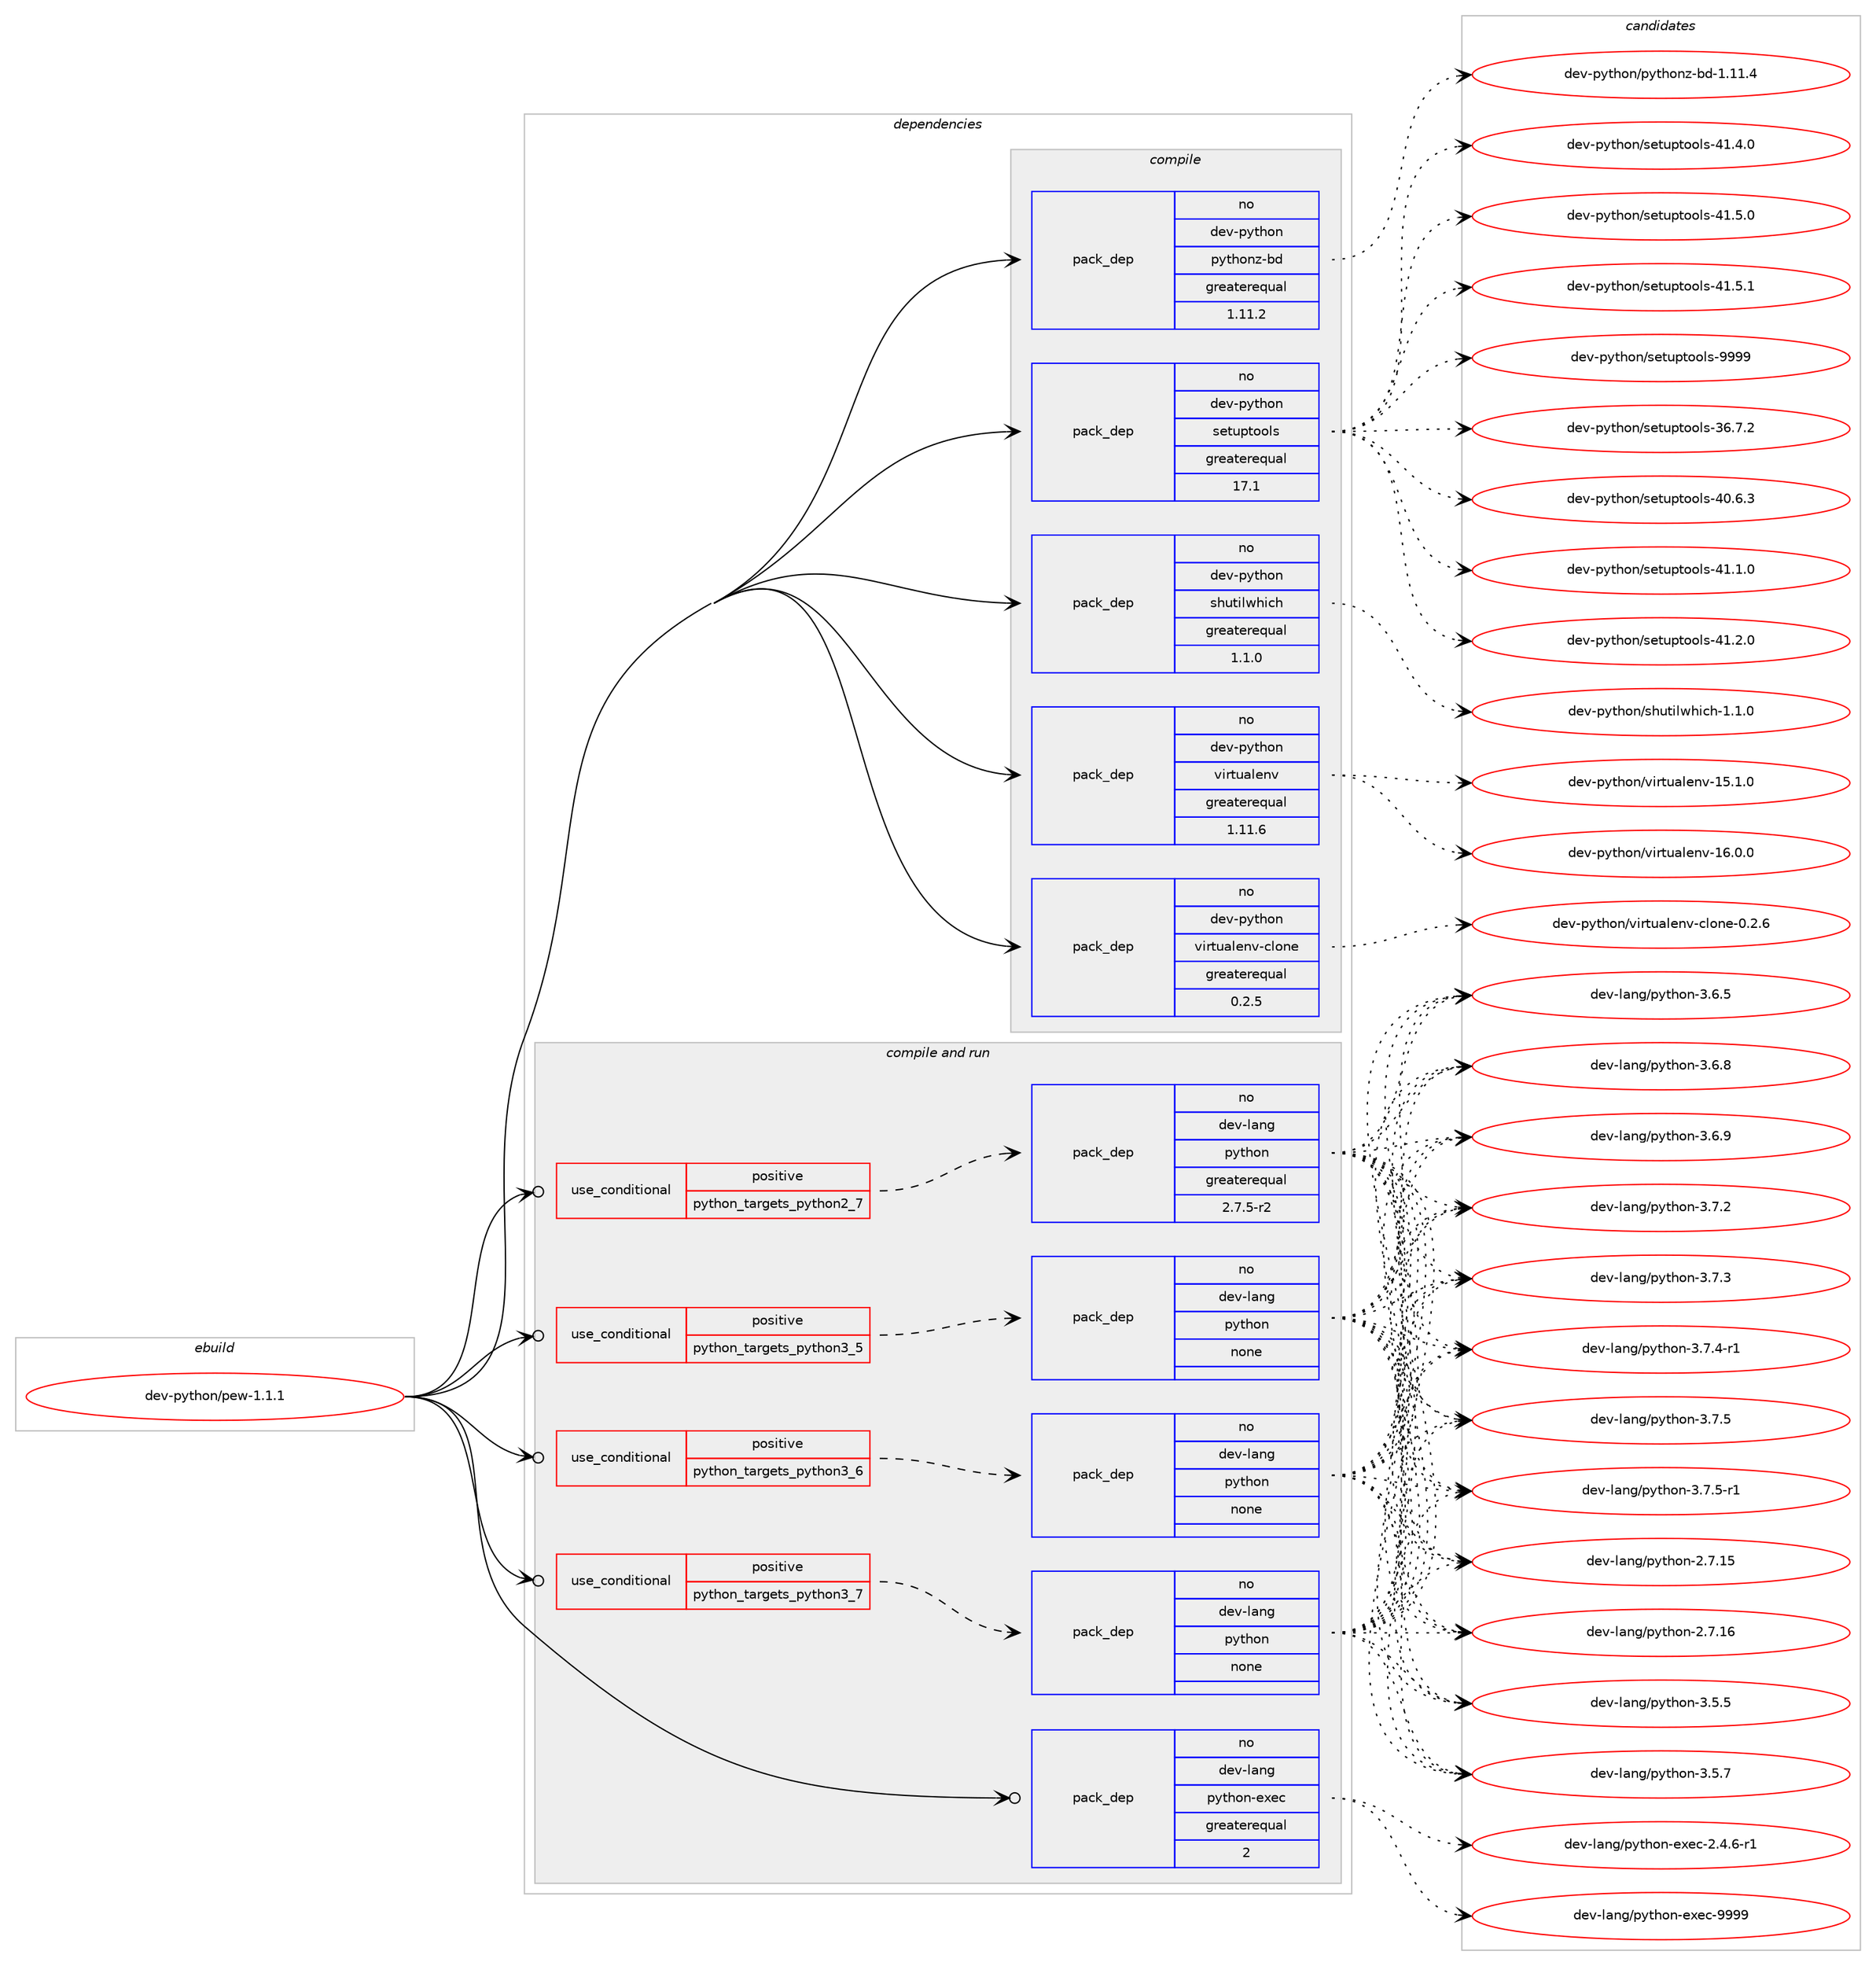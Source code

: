 digraph prolog {

# *************
# Graph options
# *************

newrank=true;
concentrate=true;
compound=true;
graph [rankdir=LR,fontname=Helvetica,fontsize=10,ranksep=1.5];#, ranksep=2.5, nodesep=0.2];
edge  [arrowhead=vee];
node  [fontname=Helvetica,fontsize=10];

# **********
# The ebuild
# **********

subgraph cluster_leftcol {
color=gray;
rank=same;
label=<<i>ebuild</i>>;
id [label="dev-python/pew-1.1.1", color=red, width=4, href="../dev-python/pew-1.1.1.svg"];
}

# ****************
# The dependencies
# ****************

subgraph cluster_midcol {
color=gray;
label=<<i>dependencies</i>>;
subgraph cluster_compile {
fillcolor="#eeeeee";
style=filled;
label=<<i>compile</i>>;
subgraph pack465436 {
dependency621671 [label=<<TABLE BORDER="0" CELLBORDER="1" CELLSPACING="0" CELLPADDING="4" WIDTH="220"><TR><TD ROWSPAN="6" CELLPADDING="30">pack_dep</TD></TR><TR><TD WIDTH="110">no</TD></TR><TR><TD>dev-python</TD></TR><TR><TD>pythonz-bd</TD></TR><TR><TD>greaterequal</TD></TR><TR><TD>1.11.2</TD></TR></TABLE>>, shape=none, color=blue];
}
id:e -> dependency621671:w [weight=20,style="solid",arrowhead="vee"];
subgraph pack465437 {
dependency621672 [label=<<TABLE BORDER="0" CELLBORDER="1" CELLSPACING="0" CELLPADDING="4" WIDTH="220"><TR><TD ROWSPAN="6" CELLPADDING="30">pack_dep</TD></TR><TR><TD WIDTH="110">no</TD></TR><TR><TD>dev-python</TD></TR><TR><TD>setuptools</TD></TR><TR><TD>greaterequal</TD></TR><TR><TD>17.1</TD></TR></TABLE>>, shape=none, color=blue];
}
id:e -> dependency621672:w [weight=20,style="solid",arrowhead="vee"];
subgraph pack465438 {
dependency621673 [label=<<TABLE BORDER="0" CELLBORDER="1" CELLSPACING="0" CELLPADDING="4" WIDTH="220"><TR><TD ROWSPAN="6" CELLPADDING="30">pack_dep</TD></TR><TR><TD WIDTH="110">no</TD></TR><TR><TD>dev-python</TD></TR><TR><TD>shutilwhich</TD></TR><TR><TD>greaterequal</TD></TR><TR><TD>1.1.0</TD></TR></TABLE>>, shape=none, color=blue];
}
id:e -> dependency621673:w [weight=20,style="solid",arrowhead="vee"];
subgraph pack465439 {
dependency621674 [label=<<TABLE BORDER="0" CELLBORDER="1" CELLSPACING="0" CELLPADDING="4" WIDTH="220"><TR><TD ROWSPAN="6" CELLPADDING="30">pack_dep</TD></TR><TR><TD WIDTH="110">no</TD></TR><TR><TD>dev-python</TD></TR><TR><TD>virtualenv</TD></TR><TR><TD>greaterequal</TD></TR><TR><TD>1.11.6</TD></TR></TABLE>>, shape=none, color=blue];
}
id:e -> dependency621674:w [weight=20,style="solid",arrowhead="vee"];
subgraph pack465440 {
dependency621675 [label=<<TABLE BORDER="0" CELLBORDER="1" CELLSPACING="0" CELLPADDING="4" WIDTH="220"><TR><TD ROWSPAN="6" CELLPADDING="30">pack_dep</TD></TR><TR><TD WIDTH="110">no</TD></TR><TR><TD>dev-python</TD></TR><TR><TD>virtualenv-clone</TD></TR><TR><TD>greaterequal</TD></TR><TR><TD>0.2.5</TD></TR></TABLE>>, shape=none, color=blue];
}
id:e -> dependency621675:w [weight=20,style="solid",arrowhead="vee"];
}
subgraph cluster_compileandrun {
fillcolor="#eeeeee";
style=filled;
label=<<i>compile and run</i>>;
subgraph cond144395 {
dependency621676 [label=<<TABLE BORDER="0" CELLBORDER="1" CELLSPACING="0" CELLPADDING="4"><TR><TD ROWSPAN="3" CELLPADDING="10">use_conditional</TD></TR><TR><TD>positive</TD></TR><TR><TD>python_targets_python2_7</TD></TR></TABLE>>, shape=none, color=red];
subgraph pack465441 {
dependency621677 [label=<<TABLE BORDER="0" CELLBORDER="1" CELLSPACING="0" CELLPADDING="4" WIDTH="220"><TR><TD ROWSPAN="6" CELLPADDING="30">pack_dep</TD></TR><TR><TD WIDTH="110">no</TD></TR><TR><TD>dev-lang</TD></TR><TR><TD>python</TD></TR><TR><TD>greaterequal</TD></TR><TR><TD>2.7.5-r2</TD></TR></TABLE>>, shape=none, color=blue];
}
dependency621676:e -> dependency621677:w [weight=20,style="dashed",arrowhead="vee"];
}
id:e -> dependency621676:w [weight=20,style="solid",arrowhead="odotvee"];
subgraph cond144396 {
dependency621678 [label=<<TABLE BORDER="0" CELLBORDER="1" CELLSPACING="0" CELLPADDING="4"><TR><TD ROWSPAN="3" CELLPADDING="10">use_conditional</TD></TR><TR><TD>positive</TD></TR><TR><TD>python_targets_python3_5</TD></TR></TABLE>>, shape=none, color=red];
subgraph pack465442 {
dependency621679 [label=<<TABLE BORDER="0" CELLBORDER="1" CELLSPACING="0" CELLPADDING="4" WIDTH="220"><TR><TD ROWSPAN="6" CELLPADDING="30">pack_dep</TD></TR><TR><TD WIDTH="110">no</TD></TR><TR><TD>dev-lang</TD></TR><TR><TD>python</TD></TR><TR><TD>none</TD></TR><TR><TD></TD></TR></TABLE>>, shape=none, color=blue];
}
dependency621678:e -> dependency621679:w [weight=20,style="dashed",arrowhead="vee"];
}
id:e -> dependency621678:w [weight=20,style="solid",arrowhead="odotvee"];
subgraph cond144397 {
dependency621680 [label=<<TABLE BORDER="0" CELLBORDER="1" CELLSPACING="0" CELLPADDING="4"><TR><TD ROWSPAN="3" CELLPADDING="10">use_conditional</TD></TR><TR><TD>positive</TD></TR><TR><TD>python_targets_python3_6</TD></TR></TABLE>>, shape=none, color=red];
subgraph pack465443 {
dependency621681 [label=<<TABLE BORDER="0" CELLBORDER="1" CELLSPACING="0" CELLPADDING="4" WIDTH="220"><TR><TD ROWSPAN="6" CELLPADDING="30">pack_dep</TD></TR><TR><TD WIDTH="110">no</TD></TR><TR><TD>dev-lang</TD></TR><TR><TD>python</TD></TR><TR><TD>none</TD></TR><TR><TD></TD></TR></TABLE>>, shape=none, color=blue];
}
dependency621680:e -> dependency621681:w [weight=20,style="dashed",arrowhead="vee"];
}
id:e -> dependency621680:w [weight=20,style="solid",arrowhead="odotvee"];
subgraph cond144398 {
dependency621682 [label=<<TABLE BORDER="0" CELLBORDER="1" CELLSPACING="0" CELLPADDING="4"><TR><TD ROWSPAN="3" CELLPADDING="10">use_conditional</TD></TR><TR><TD>positive</TD></TR><TR><TD>python_targets_python3_7</TD></TR></TABLE>>, shape=none, color=red];
subgraph pack465444 {
dependency621683 [label=<<TABLE BORDER="0" CELLBORDER="1" CELLSPACING="0" CELLPADDING="4" WIDTH="220"><TR><TD ROWSPAN="6" CELLPADDING="30">pack_dep</TD></TR><TR><TD WIDTH="110">no</TD></TR><TR><TD>dev-lang</TD></TR><TR><TD>python</TD></TR><TR><TD>none</TD></TR><TR><TD></TD></TR></TABLE>>, shape=none, color=blue];
}
dependency621682:e -> dependency621683:w [weight=20,style="dashed",arrowhead="vee"];
}
id:e -> dependency621682:w [weight=20,style="solid",arrowhead="odotvee"];
subgraph pack465445 {
dependency621684 [label=<<TABLE BORDER="0" CELLBORDER="1" CELLSPACING="0" CELLPADDING="4" WIDTH="220"><TR><TD ROWSPAN="6" CELLPADDING="30">pack_dep</TD></TR><TR><TD WIDTH="110">no</TD></TR><TR><TD>dev-lang</TD></TR><TR><TD>python-exec</TD></TR><TR><TD>greaterequal</TD></TR><TR><TD>2</TD></TR></TABLE>>, shape=none, color=blue];
}
id:e -> dependency621684:w [weight=20,style="solid",arrowhead="odotvee"];
}
subgraph cluster_run {
fillcolor="#eeeeee";
style=filled;
label=<<i>run</i>>;
}
}

# **************
# The candidates
# **************

subgraph cluster_choices {
rank=same;
color=gray;
label=<<i>candidates</i>>;

subgraph choice465436 {
color=black;
nodesep=1;
choice1001011184511212111610411111047112121116104111110122459810045494649494652 [label="dev-python/pythonz-bd-1.11.4", color=red, width=4,href="../dev-python/pythonz-bd-1.11.4.svg"];
dependency621671:e -> choice1001011184511212111610411111047112121116104111110122459810045494649494652:w [style=dotted,weight="100"];
}
subgraph choice465437 {
color=black;
nodesep=1;
choice100101118451121211161041111104711510111611711211611111110811545515446554650 [label="dev-python/setuptools-36.7.2", color=red, width=4,href="../dev-python/setuptools-36.7.2.svg"];
choice100101118451121211161041111104711510111611711211611111110811545524846544651 [label="dev-python/setuptools-40.6.3", color=red, width=4,href="../dev-python/setuptools-40.6.3.svg"];
choice100101118451121211161041111104711510111611711211611111110811545524946494648 [label="dev-python/setuptools-41.1.0", color=red, width=4,href="../dev-python/setuptools-41.1.0.svg"];
choice100101118451121211161041111104711510111611711211611111110811545524946504648 [label="dev-python/setuptools-41.2.0", color=red, width=4,href="../dev-python/setuptools-41.2.0.svg"];
choice100101118451121211161041111104711510111611711211611111110811545524946524648 [label="dev-python/setuptools-41.4.0", color=red, width=4,href="../dev-python/setuptools-41.4.0.svg"];
choice100101118451121211161041111104711510111611711211611111110811545524946534648 [label="dev-python/setuptools-41.5.0", color=red, width=4,href="../dev-python/setuptools-41.5.0.svg"];
choice100101118451121211161041111104711510111611711211611111110811545524946534649 [label="dev-python/setuptools-41.5.1", color=red, width=4,href="../dev-python/setuptools-41.5.1.svg"];
choice10010111845112121116104111110471151011161171121161111111081154557575757 [label="dev-python/setuptools-9999", color=red, width=4,href="../dev-python/setuptools-9999.svg"];
dependency621672:e -> choice100101118451121211161041111104711510111611711211611111110811545515446554650:w [style=dotted,weight="100"];
dependency621672:e -> choice100101118451121211161041111104711510111611711211611111110811545524846544651:w [style=dotted,weight="100"];
dependency621672:e -> choice100101118451121211161041111104711510111611711211611111110811545524946494648:w [style=dotted,weight="100"];
dependency621672:e -> choice100101118451121211161041111104711510111611711211611111110811545524946504648:w [style=dotted,weight="100"];
dependency621672:e -> choice100101118451121211161041111104711510111611711211611111110811545524946524648:w [style=dotted,weight="100"];
dependency621672:e -> choice100101118451121211161041111104711510111611711211611111110811545524946534648:w [style=dotted,weight="100"];
dependency621672:e -> choice100101118451121211161041111104711510111611711211611111110811545524946534649:w [style=dotted,weight="100"];
dependency621672:e -> choice10010111845112121116104111110471151011161171121161111111081154557575757:w [style=dotted,weight="100"];
}
subgraph choice465438 {
color=black;
nodesep=1;
choice100101118451121211161041111104711510411711610510811910410599104454946494648 [label="dev-python/shutilwhich-1.1.0", color=red, width=4,href="../dev-python/shutilwhich-1.1.0.svg"];
dependency621673:e -> choice100101118451121211161041111104711510411711610510811910410599104454946494648:w [style=dotted,weight="100"];
}
subgraph choice465439 {
color=black;
nodesep=1;
choice10010111845112121116104111110471181051141161179710810111011845495346494648 [label="dev-python/virtualenv-15.1.0", color=red, width=4,href="../dev-python/virtualenv-15.1.0.svg"];
choice10010111845112121116104111110471181051141161179710810111011845495446484648 [label="dev-python/virtualenv-16.0.0", color=red, width=4,href="../dev-python/virtualenv-16.0.0.svg"];
dependency621674:e -> choice10010111845112121116104111110471181051141161179710810111011845495346494648:w [style=dotted,weight="100"];
dependency621674:e -> choice10010111845112121116104111110471181051141161179710810111011845495446484648:w [style=dotted,weight="100"];
}
subgraph choice465440 {
color=black;
nodesep=1;
choice1001011184511212111610411111047118105114116117971081011101184599108111110101454846504654 [label="dev-python/virtualenv-clone-0.2.6", color=red, width=4,href="../dev-python/virtualenv-clone-0.2.6.svg"];
dependency621675:e -> choice1001011184511212111610411111047118105114116117971081011101184599108111110101454846504654:w [style=dotted,weight="100"];
}
subgraph choice465441 {
color=black;
nodesep=1;
choice10010111845108971101034711212111610411111045504655464953 [label="dev-lang/python-2.7.15", color=red, width=4,href="../dev-lang/python-2.7.15.svg"];
choice10010111845108971101034711212111610411111045504655464954 [label="dev-lang/python-2.7.16", color=red, width=4,href="../dev-lang/python-2.7.16.svg"];
choice100101118451089711010347112121116104111110455146534653 [label="dev-lang/python-3.5.5", color=red, width=4,href="../dev-lang/python-3.5.5.svg"];
choice100101118451089711010347112121116104111110455146534655 [label="dev-lang/python-3.5.7", color=red, width=4,href="../dev-lang/python-3.5.7.svg"];
choice100101118451089711010347112121116104111110455146544653 [label="dev-lang/python-3.6.5", color=red, width=4,href="../dev-lang/python-3.6.5.svg"];
choice100101118451089711010347112121116104111110455146544656 [label="dev-lang/python-3.6.8", color=red, width=4,href="../dev-lang/python-3.6.8.svg"];
choice100101118451089711010347112121116104111110455146544657 [label="dev-lang/python-3.6.9", color=red, width=4,href="../dev-lang/python-3.6.9.svg"];
choice100101118451089711010347112121116104111110455146554650 [label="dev-lang/python-3.7.2", color=red, width=4,href="../dev-lang/python-3.7.2.svg"];
choice100101118451089711010347112121116104111110455146554651 [label="dev-lang/python-3.7.3", color=red, width=4,href="../dev-lang/python-3.7.3.svg"];
choice1001011184510897110103471121211161041111104551465546524511449 [label="dev-lang/python-3.7.4-r1", color=red, width=4,href="../dev-lang/python-3.7.4-r1.svg"];
choice100101118451089711010347112121116104111110455146554653 [label="dev-lang/python-3.7.5", color=red, width=4,href="../dev-lang/python-3.7.5.svg"];
choice1001011184510897110103471121211161041111104551465546534511449 [label="dev-lang/python-3.7.5-r1", color=red, width=4,href="../dev-lang/python-3.7.5-r1.svg"];
dependency621677:e -> choice10010111845108971101034711212111610411111045504655464953:w [style=dotted,weight="100"];
dependency621677:e -> choice10010111845108971101034711212111610411111045504655464954:w [style=dotted,weight="100"];
dependency621677:e -> choice100101118451089711010347112121116104111110455146534653:w [style=dotted,weight="100"];
dependency621677:e -> choice100101118451089711010347112121116104111110455146534655:w [style=dotted,weight="100"];
dependency621677:e -> choice100101118451089711010347112121116104111110455146544653:w [style=dotted,weight="100"];
dependency621677:e -> choice100101118451089711010347112121116104111110455146544656:w [style=dotted,weight="100"];
dependency621677:e -> choice100101118451089711010347112121116104111110455146544657:w [style=dotted,weight="100"];
dependency621677:e -> choice100101118451089711010347112121116104111110455146554650:w [style=dotted,weight="100"];
dependency621677:e -> choice100101118451089711010347112121116104111110455146554651:w [style=dotted,weight="100"];
dependency621677:e -> choice1001011184510897110103471121211161041111104551465546524511449:w [style=dotted,weight="100"];
dependency621677:e -> choice100101118451089711010347112121116104111110455146554653:w [style=dotted,weight="100"];
dependency621677:e -> choice1001011184510897110103471121211161041111104551465546534511449:w [style=dotted,weight="100"];
}
subgraph choice465442 {
color=black;
nodesep=1;
choice10010111845108971101034711212111610411111045504655464953 [label="dev-lang/python-2.7.15", color=red, width=4,href="../dev-lang/python-2.7.15.svg"];
choice10010111845108971101034711212111610411111045504655464954 [label="dev-lang/python-2.7.16", color=red, width=4,href="../dev-lang/python-2.7.16.svg"];
choice100101118451089711010347112121116104111110455146534653 [label="dev-lang/python-3.5.5", color=red, width=4,href="../dev-lang/python-3.5.5.svg"];
choice100101118451089711010347112121116104111110455146534655 [label="dev-lang/python-3.5.7", color=red, width=4,href="../dev-lang/python-3.5.7.svg"];
choice100101118451089711010347112121116104111110455146544653 [label="dev-lang/python-3.6.5", color=red, width=4,href="../dev-lang/python-3.6.5.svg"];
choice100101118451089711010347112121116104111110455146544656 [label="dev-lang/python-3.6.8", color=red, width=4,href="../dev-lang/python-3.6.8.svg"];
choice100101118451089711010347112121116104111110455146544657 [label="dev-lang/python-3.6.9", color=red, width=4,href="../dev-lang/python-3.6.9.svg"];
choice100101118451089711010347112121116104111110455146554650 [label="dev-lang/python-3.7.2", color=red, width=4,href="../dev-lang/python-3.7.2.svg"];
choice100101118451089711010347112121116104111110455146554651 [label="dev-lang/python-3.7.3", color=red, width=4,href="../dev-lang/python-3.7.3.svg"];
choice1001011184510897110103471121211161041111104551465546524511449 [label="dev-lang/python-3.7.4-r1", color=red, width=4,href="../dev-lang/python-3.7.4-r1.svg"];
choice100101118451089711010347112121116104111110455146554653 [label="dev-lang/python-3.7.5", color=red, width=4,href="../dev-lang/python-3.7.5.svg"];
choice1001011184510897110103471121211161041111104551465546534511449 [label="dev-lang/python-3.7.5-r1", color=red, width=4,href="../dev-lang/python-3.7.5-r1.svg"];
dependency621679:e -> choice10010111845108971101034711212111610411111045504655464953:w [style=dotted,weight="100"];
dependency621679:e -> choice10010111845108971101034711212111610411111045504655464954:w [style=dotted,weight="100"];
dependency621679:e -> choice100101118451089711010347112121116104111110455146534653:w [style=dotted,weight="100"];
dependency621679:e -> choice100101118451089711010347112121116104111110455146534655:w [style=dotted,weight="100"];
dependency621679:e -> choice100101118451089711010347112121116104111110455146544653:w [style=dotted,weight="100"];
dependency621679:e -> choice100101118451089711010347112121116104111110455146544656:w [style=dotted,weight="100"];
dependency621679:e -> choice100101118451089711010347112121116104111110455146544657:w [style=dotted,weight="100"];
dependency621679:e -> choice100101118451089711010347112121116104111110455146554650:w [style=dotted,weight="100"];
dependency621679:e -> choice100101118451089711010347112121116104111110455146554651:w [style=dotted,weight="100"];
dependency621679:e -> choice1001011184510897110103471121211161041111104551465546524511449:w [style=dotted,weight="100"];
dependency621679:e -> choice100101118451089711010347112121116104111110455146554653:w [style=dotted,weight="100"];
dependency621679:e -> choice1001011184510897110103471121211161041111104551465546534511449:w [style=dotted,weight="100"];
}
subgraph choice465443 {
color=black;
nodesep=1;
choice10010111845108971101034711212111610411111045504655464953 [label="dev-lang/python-2.7.15", color=red, width=4,href="../dev-lang/python-2.7.15.svg"];
choice10010111845108971101034711212111610411111045504655464954 [label="dev-lang/python-2.7.16", color=red, width=4,href="../dev-lang/python-2.7.16.svg"];
choice100101118451089711010347112121116104111110455146534653 [label="dev-lang/python-3.5.5", color=red, width=4,href="../dev-lang/python-3.5.5.svg"];
choice100101118451089711010347112121116104111110455146534655 [label="dev-lang/python-3.5.7", color=red, width=4,href="../dev-lang/python-3.5.7.svg"];
choice100101118451089711010347112121116104111110455146544653 [label="dev-lang/python-3.6.5", color=red, width=4,href="../dev-lang/python-3.6.5.svg"];
choice100101118451089711010347112121116104111110455146544656 [label="dev-lang/python-3.6.8", color=red, width=4,href="../dev-lang/python-3.6.8.svg"];
choice100101118451089711010347112121116104111110455146544657 [label="dev-lang/python-3.6.9", color=red, width=4,href="../dev-lang/python-3.6.9.svg"];
choice100101118451089711010347112121116104111110455146554650 [label="dev-lang/python-3.7.2", color=red, width=4,href="../dev-lang/python-3.7.2.svg"];
choice100101118451089711010347112121116104111110455146554651 [label="dev-lang/python-3.7.3", color=red, width=4,href="../dev-lang/python-3.7.3.svg"];
choice1001011184510897110103471121211161041111104551465546524511449 [label="dev-lang/python-3.7.4-r1", color=red, width=4,href="../dev-lang/python-3.7.4-r1.svg"];
choice100101118451089711010347112121116104111110455146554653 [label="dev-lang/python-3.7.5", color=red, width=4,href="../dev-lang/python-3.7.5.svg"];
choice1001011184510897110103471121211161041111104551465546534511449 [label="dev-lang/python-3.7.5-r1", color=red, width=4,href="../dev-lang/python-3.7.5-r1.svg"];
dependency621681:e -> choice10010111845108971101034711212111610411111045504655464953:w [style=dotted,weight="100"];
dependency621681:e -> choice10010111845108971101034711212111610411111045504655464954:w [style=dotted,weight="100"];
dependency621681:e -> choice100101118451089711010347112121116104111110455146534653:w [style=dotted,weight="100"];
dependency621681:e -> choice100101118451089711010347112121116104111110455146534655:w [style=dotted,weight="100"];
dependency621681:e -> choice100101118451089711010347112121116104111110455146544653:w [style=dotted,weight="100"];
dependency621681:e -> choice100101118451089711010347112121116104111110455146544656:w [style=dotted,weight="100"];
dependency621681:e -> choice100101118451089711010347112121116104111110455146544657:w [style=dotted,weight="100"];
dependency621681:e -> choice100101118451089711010347112121116104111110455146554650:w [style=dotted,weight="100"];
dependency621681:e -> choice100101118451089711010347112121116104111110455146554651:w [style=dotted,weight="100"];
dependency621681:e -> choice1001011184510897110103471121211161041111104551465546524511449:w [style=dotted,weight="100"];
dependency621681:e -> choice100101118451089711010347112121116104111110455146554653:w [style=dotted,weight="100"];
dependency621681:e -> choice1001011184510897110103471121211161041111104551465546534511449:w [style=dotted,weight="100"];
}
subgraph choice465444 {
color=black;
nodesep=1;
choice10010111845108971101034711212111610411111045504655464953 [label="dev-lang/python-2.7.15", color=red, width=4,href="../dev-lang/python-2.7.15.svg"];
choice10010111845108971101034711212111610411111045504655464954 [label="dev-lang/python-2.7.16", color=red, width=4,href="../dev-lang/python-2.7.16.svg"];
choice100101118451089711010347112121116104111110455146534653 [label="dev-lang/python-3.5.5", color=red, width=4,href="../dev-lang/python-3.5.5.svg"];
choice100101118451089711010347112121116104111110455146534655 [label="dev-lang/python-3.5.7", color=red, width=4,href="../dev-lang/python-3.5.7.svg"];
choice100101118451089711010347112121116104111110455146544653 [label="dev-lang/python-3.6.5", color=red, width=4,href="../dev-lang/python-3.6.5.svg"];
choice100101118451089711010347112121116104111110455146544656 [label="dev-lang/python-3.6.8", color=red, width=4,href="../dev-lang/python-3.6.8.svg"];
choice100101118451089711010347112121116104111110455146544657 [label="dev-lang/python-3.6.9", color=red, width=4,href="../dev-lang/python-3.6.9.svg"];
choice100101118451089711010347112121116104111110455146554650 [label="dev-lang/python-3.7.2", color=red, width=4,href="../dev-lang/python-3.7.2.svg"];
choice100101118451089711010347112121116104111110455146554651 [label="dev-lang/python-3.7.3", color=red, width=4,href="../dev-lang/python-3.7.3.svg"];
choice1001011184510897110103471121211161041111104551465546524511449 [label="dev-lang/python-3.7.4-r1", color=red, width=4,href="../dev-lang/python-3.7.4-r1.svg"];
choice100101118451089711010347112121116104111110455146554653 [label="dev-lang/python-3.7.5", color=red, width=4,href="../dev-lang/python-3.7.5.svg"];
choice1001011184510897110103471121211161041111104551465546534511449 [label="dev-lang/python-3.7.5-r1", color=red, width=4,href="../dev-lang/python-3.7.5-r1.svg"];
dependency621683:e -> choice10010111845108971101034711212111610411111045504655464953:w [style=dotted,weight="100"];
dependency621683:e -> choice10010111845108971101034711212111610411111045504655464954:w [style=dotted,weight="100"];
dependency621683:e -> choice100101118451089711010347112121116104111110455146534653:w [style=dotted,weight="100"];
dependency621683:e -> choice100101118451089711010347112121116104111110455146534655:w [style=dotted,weight="100"];
dependency621683:e -> choice100101118451089711010347112121116104111110455146544653:w [style=dotted,weight="100"];
dependency621683:e -> choice100101118451089711010347112121116104111110455146544656:w [style=dotted,weight="100"];
dependency621683:e -> choice100101118451089711010347112121116104111110455146544657:w [style=dotted,weight="100"];
dependency621683:e -> choice100101118451089711010347112121116104111110455146554650:w [style=dotted,weight="100"];
dependency621683:e -> choice100101118451089711010347112121116104111110455146554651:w [style=dotted,weight="100"];
dependency621683:e -> choice1001011184510897110103471121211161041111104551465546524511449:w [style=dotted,weight="100"];
dependency621683:e -> choice100101118451089711010347112121116104111110455146554653:w [style=dotted,weight="100"];
dependency621683:e -> choice1001011184510897110103471121211161041111104551465546534511449:w [style=dotted,weight="100"];
}
subgraph choice465445 {
color=black;
nodesep=1;
choice10010111845108971101034711212111610411111045101120101994550465246544511449 [label="dev-lang/python-exec-2.4.6-r1", color=red, width=4,href="../dev-lang/python-exec-2.4.6-r1.svg"];
choice10010111845108971101034711212111610411111045101120101994557575757 [label="dev-lang/python-exec-9999", color=red, width=4,href="../dev-lang/python-exec-9999.svg"];
dependency621684:e -> choice10010111845108971101034711212111610411111045101120101994550465246544511449:w [style=dotted,weight="100"];
dependency621684:e -> choice10010111845108971101034711212111610411111045101120101994557575757:w [style=dotted,weight="100"];
}
}

}
